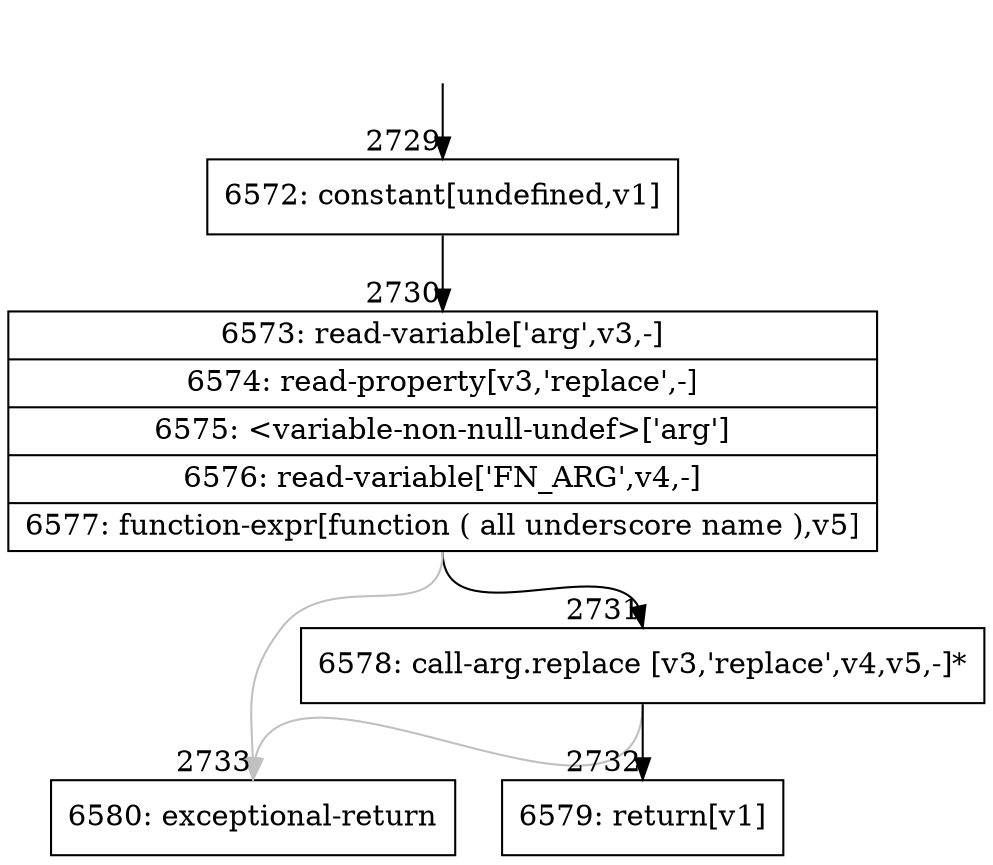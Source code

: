 digraph {
rankdir="TD"
BB_entry222[shape=none,label=""];
BB_entry222 -> BB2729 [tailport=s, headport=n, headlabel="    2729"]
BB2729 [shape=record label="{6572: constant[undefined,v1]}" ] 
BB2729 -> BB2730 [tailport=s, headport=n, headlabel="      2730"]
BB2730 [shape=record label="{6573: read-variable['arg',v3,-]|6574: read-property[v3,'replace',-]|6575: \<variable-non-null-undef\>['arg']|6576: read-variable['FN_ARG',v4,-]|6577: function-expr[function ( all underscore name ),v5]}" ] 
BB2730 -> BB2731 [tailport=s, headport=n, headlabel="      2731"]
BB2730 -> BB2733 [tailport=s, headport=n, color=gray, headlabel="      2733"]
BB2731 [shape=record label="{6578: call-arg.replace [v3,'replace',v4,v5,-]*}" ] 
BB2731 -> BB2732 [tailport=s, headport=n, headlabel="      2732"]
BB2731 -> BB2733 [tailport=s, headport=n, color=gray]
BB2732 [shape=record label="{6579: return[v1]}" ] 
BB2733 [shape=record label="{6580: exceptional-return}" ] 
//#$~ 3729
}
